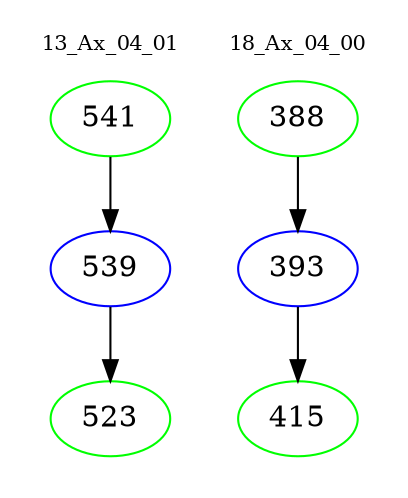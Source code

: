 digraph{
subgraph cluster_0 {
color = white
label = "13_Ax_04_01";
fontsize=10;
T0_541 [label="541", color="green"]
T0_541 -> T0_539 [color="black"]
T0_539 [label="539", color="blue"]
T0_539 -> T0_523 [color="black"]
T0_523 [label="523", color="green"]
}
subgraph cluster_1 {
color = white
label = "18_Ax_04_00";
fontsize=10;
T1_388 [label="388", color="green"]
T1_388 -> T1_393 [color="black"]
T1_393 [label="393", color="blue"]
T1_393 -> T1_415 [color="black"]
T1_415 [label="415", color="green"]
}
}
